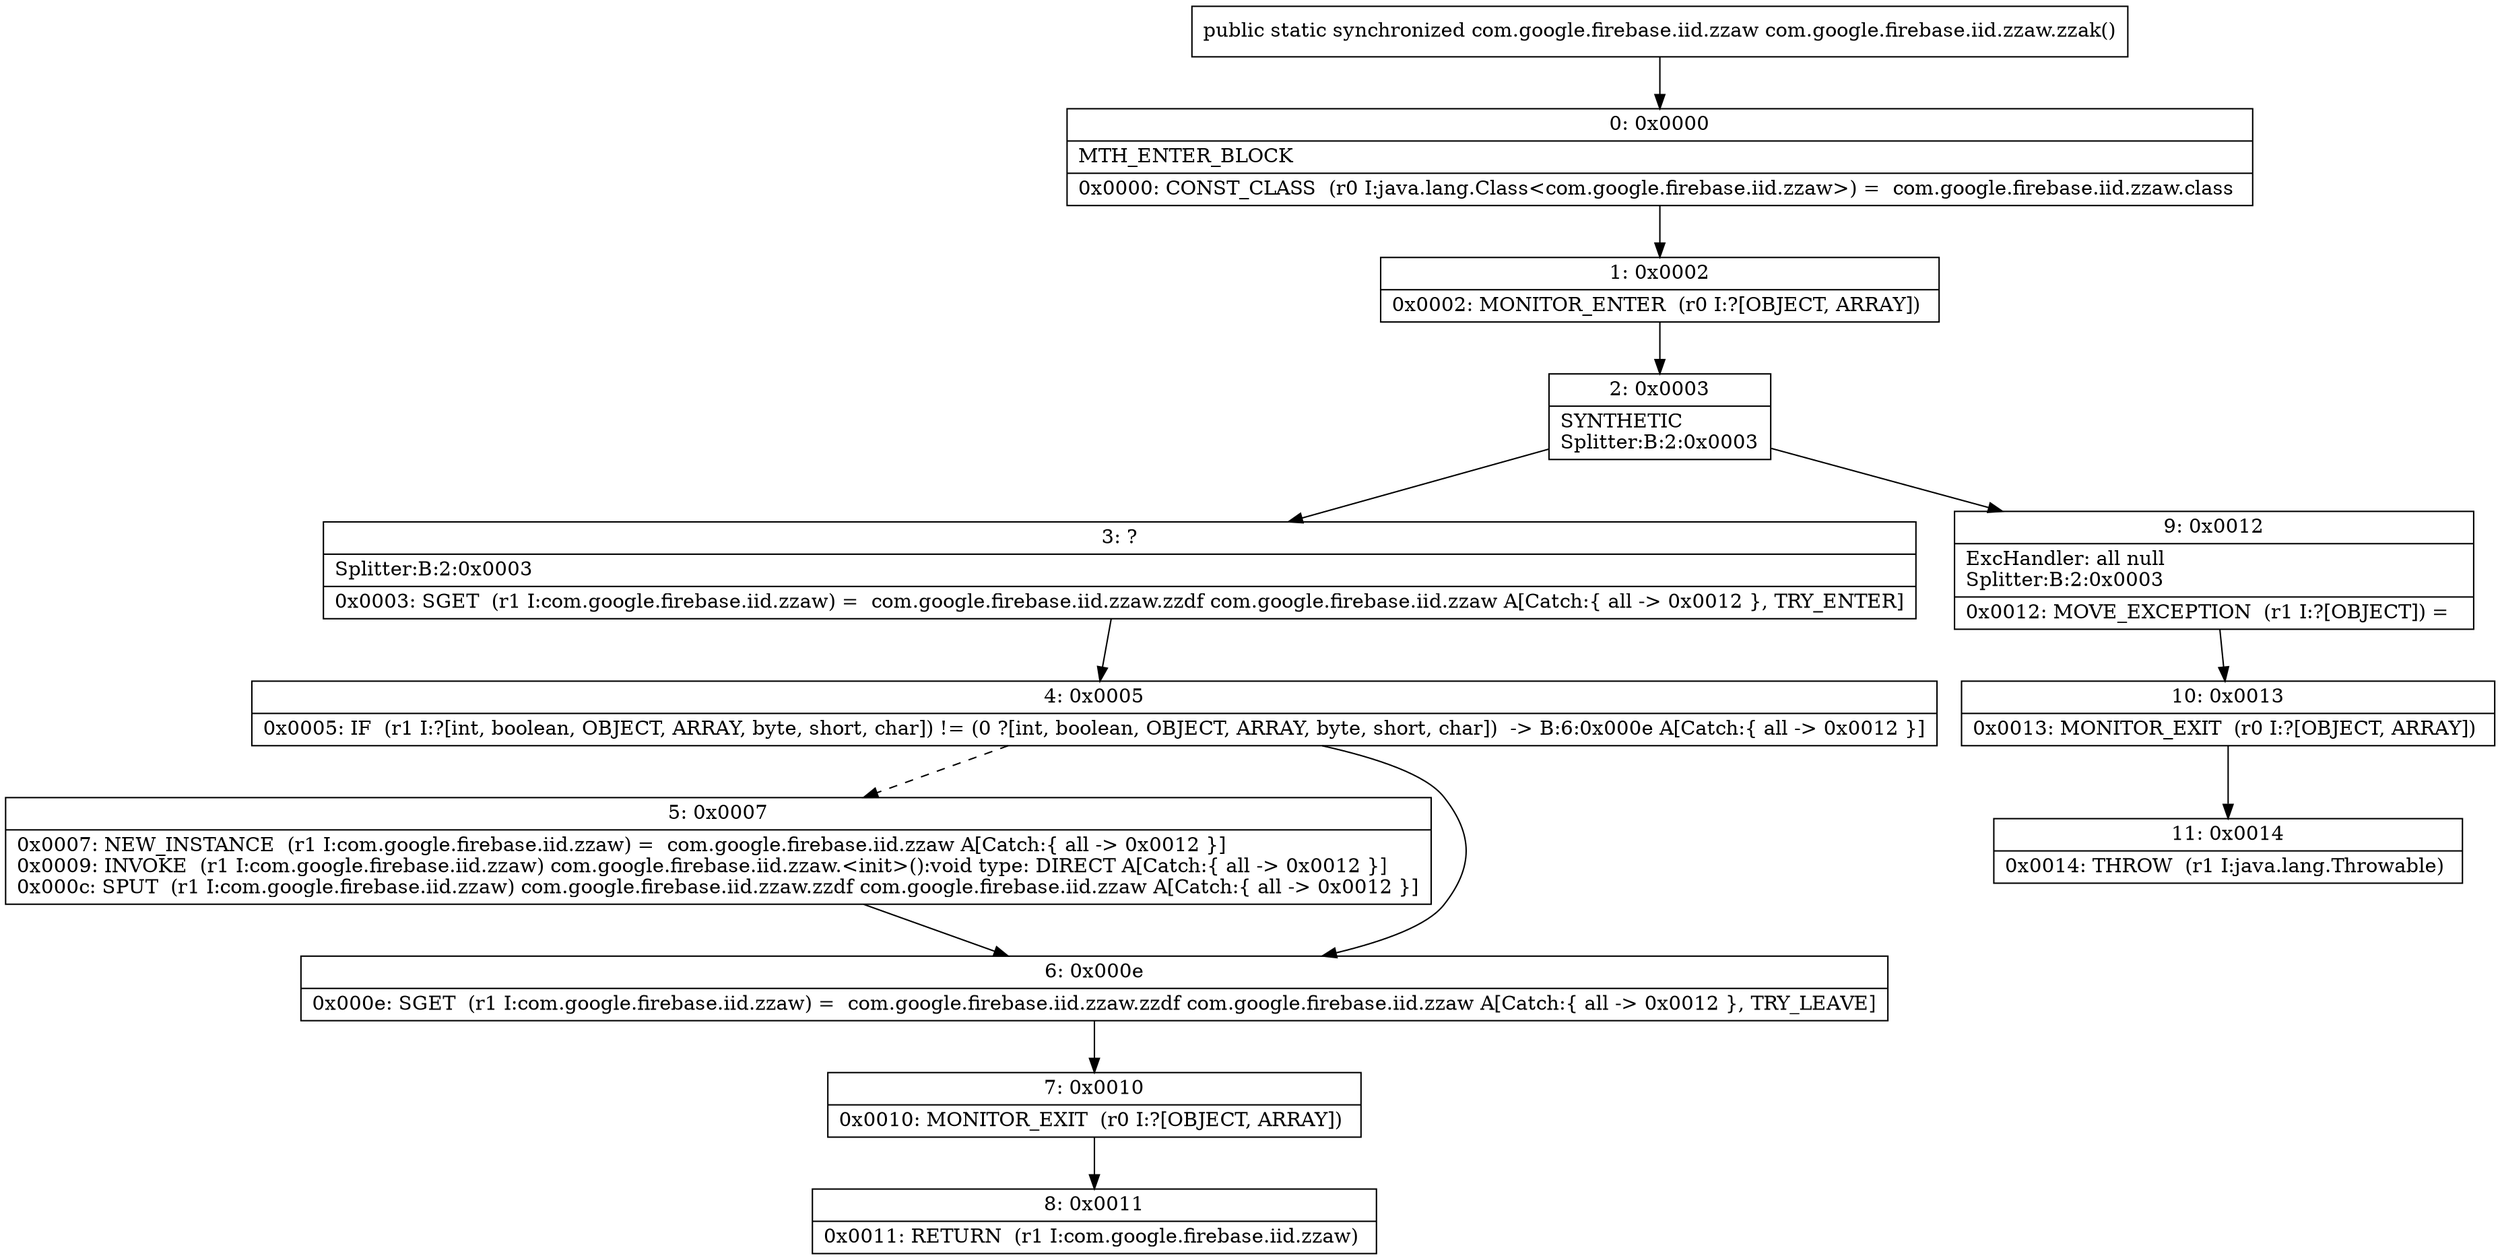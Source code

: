 digraph "CFG forcom.google.firebase.iid.zzaw.zzak()Lcom\/google\/firebase\/iid\/zzaw;" {
Node_0 [shape=record,label="{0\:\ 0x0000|MTH_ENTER_BLOCK\l|0x0000: CONST_CLASS  (r0 I:java.lang.Class\<com.google.firebase.iid.zzaw\>) =  com.google.firebase.iid.zzaw.class \l}"];
Node_1 [shape=record,label="{1\:\ 0x0002|0x0002: MONITOR_ENTER  (r0 I:?[OBJECT, ARRAY]) \l}"];
Node_2 [shape=record,label="{2\:\ 0x0003|SYNTHETIC\lSplitter:B:2:0x0003\l}"];
Node_3 [shape=record,label="{3\:\ ?|Splitter:B:2:0x0003\l|0x0003: SGET  (r1 I:com.google.firebase.iid.zzaw) =  com.google.firebase.iid.zzaw.zzdf com.google.firebase.iid.zzaw A[Catch:\{ all \-\> 0x0012 \}, TRY_ENTER]\l}"];
Node_4 [shape=record,label="{4\:\ 0x0005|0x0005: IF  (r1 I:?[int, boolean, OBJECT, ARRAY, byte, short, char]) != (0 ?[int, boolean, OBJECT, ARRAY, byte, short, char])  \-\> B:6:0x000e A[Catch:\{ all \-\> 0x0012 \}]\l}"];
Node_5 [shape=record,label="{5\:\ 0x0007|0x0007: NEW_INSTANCE  (r1 I:com.google.firebase.iid.zzaw) =  com.google.firebase.iid.zzaw A[Catch:\{ all \-\> 0x0012 \}]\l0x0009: INVOKE  (r1 I:com.google.firebase.iid.zzaw) com.google.firebase.iid.zzaw.\<init\>():void type: DIRECT A[Catch:\{ all \-\> 0x0012 \}]\l0x000c: SPUT  (r1 I:com.google.firebase.iid.zzaw) com.google.firebase.iid.zzaw.zzdf com.google.firebase.iid.zzaw A[Catch:\{ all \-\> 0x0012 \}]\l}"];
Node_6 [shape=record,label="{6\:\ 0x000e|0x000e: SGET  (r1 I:com.google.firebase.iid.zzaw) =  com.google.firebase.iid.zzaw.zzdf com.google.firebase.iid.zzaw A[Catch:\{ all \-\> 0x0012 \}, TRY_LEAVE]\l}"];
Node_7 [shape=record,label="{7\:\ 0x0010|0x0010: MONITOR_EXIT  (r0 I:?[OBJECT, ARRAY]) \l}"];
Node_8 [shape=record,label="{8\:\ 0x0011|0x0011: RETURN  (r1 I:com.google.firebase.iid.zzaw) \l}"];
Node_9 [shape=record,label="{9\:\ 0x0012|ExcHandler: all null\lSplitter:B:2:0x0003\l|0x0012: MOVE_EXCEPTION  (r1 I:?[OBJECT]) =  \l}"];
Node_10 [shape=record,label="{10\:\ 0x0013|0x0013: MONITOR_EXIT  (r0 I:?[OBJECT, ARRAY]) \l}"];
Node_11 [shape=record,label="{11\:\ 0x0014|0x0014: THROW  (r1 I:java.lang.Throwable) \l}"];
MethodNode[shape=record,label="{public static synchronized com.google.firebase.iid.zzaw com.google.firebase.iid.zzaw.zzak() }"];
MethodNode -> Node_0;
Node_0 -> Node_1;
Node_1 -> Node_2;
Node_2 -> Node_3;
Node_2 -> Node_9;
Node_3 -> Node_4;
Node_4 -> Node_5[style=dashed];
Node_4 -> Node_6;
Node_5 -> Node_6;
Node_6 -> Node_7;
Node_7 -> Node_8;
Node_9 -> Node_10;
Node_10 -> Node_11;
}

